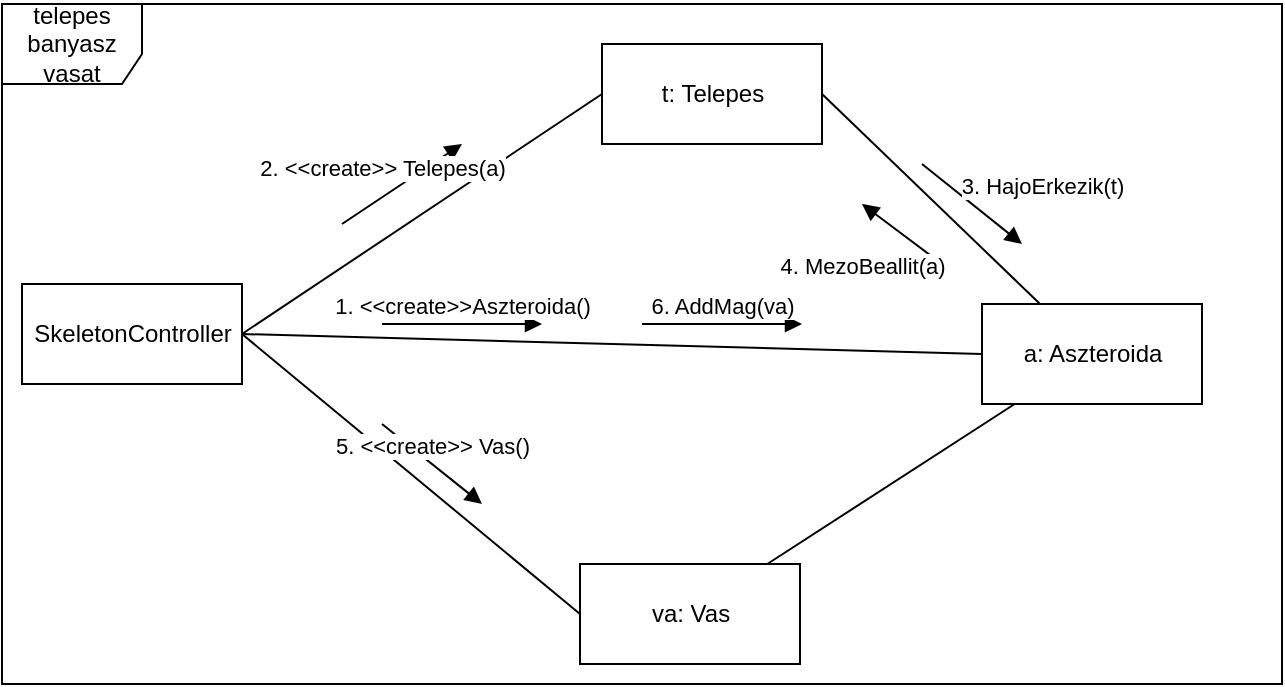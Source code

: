 <mxfile version="14.4.8" type="github" pages="4">
  <diagram id="mSBwQwfx3CwS4T_sDQXH" name="vas">
    <mxGraphModel dx="1038" dy="548" grid="1" gridSize="10" guides="1" tooltips="1" connect="1" arrows="1" fold="1" page="1" pageScale="1" pageWidth="827" pageHeight="1169" math="0" shadow="0">
      <root>
        <mxCell id="0" />
        <mxCell id="1" parent="0" />
        <mxCell id="ZrnHeWVXAaGyBvouWp3e-1" value="telepes banyasz vasat" style="shape=umlFrame;whiteSpace=wrap;html=1;width=70;height=40;" parent="1" vertex="1">
          <mxGeometry x="70" y="120" width="640" height="340" as="geometry" />
        </mxCell>
        <mxCell id="zPh9PCib5AjK0qB6NiXp-1" value="SkeletonController" style="html=1;" parent="1" vertex="1">
          <mxGeometry x="80" y="260" width="110" height="50" as="geometry" />
        </mxCell>
        <mxCell id="zPh9PCib5AjK0qB6NiXp-2" value="t: Telepes" style="html=1;" parent="1" vertex="1">
          <mxGeometry x="370" y="140" width="110" height="50" as="geometry" />
        </mxCell>
        <mxCell id="zPh9PCib5AjK0qB6NiXp-3" value="a: Aszteroida" style="html=1;" parent="1" vertex="1">
          <mxGeometry x="560" y="270" width="110" height="50" as="geometry" />
        </mxCell>
        <mxCell id="zPh9PCib5AjK0qB6NiXp-5" value="" style="endArrow=none;html=1;entryX=0;entryY=0.5;entryDx=0;entryDy=0;exitX=1;exitY=0.5;exitDx=0;exitDy=0;" parent="1" source="zPh9PCib5AjK0qB6NiXp-1" target="zPh9PCib5AjK0qB6NiXp-2" edge="1">
          <mxGeometry width="50" height="50" relative="1" as="geometry">
            <mxPoint x="240" y="230" as="sourcePoint" />
            <mxPoint x="290" y="180" as="targetPoint" />
          </mxGeometry>
        </mxCell>
        <mxCell id="zPh9PCib5AjK0qB6NiXp-6" value="" style="endArrow=none;html=1;exitX=1;exitY=0.5;exitDx=0;exitDy=0;entryX=0;entryY=0.5;entryDx=0;entryDy=0;" parent="1" source="zPh9PCib5AjK0qB6NiXp-1" target="zPh9PCib5AjK0qB6NiXp-3" edge="1">
          <mxGeometry width="50" height="50" relative="1" as="geometry">
            <mxPoint x="260" y="320" as="sourcePoint" />
            <mxPoint x="310" y="270" as="targetPoint" />
          </mxGeometry>
        </mxCell>
        <mxCell id="zPh9PCib5AjK0qB6NiXp-8" value="1. &amp;lt;&amp;lt;create&amp;gt;&amp;gt;Aszteroida()" style="html=1;verticalAlign=bottom;endArrow=block;" parent="1" edge="1">
          <mxGeometry width="80" relative="1" as="geometry">
            <mxPoint x="260" y="280" as="sourcePoint" />
            <mxPoint x="340" y="280" as="targetPoint" />
          </mxGeometry>
        </mxCell>
        <mxCell id="zPh9PCib5AjK0qB6NiXp-9" value="2. &amp;lt;&amp;lt;create&amp;gt;&amp;gt; Telepes(a)" style="html=1;verticalAlign=bottom;endArrow=block;" parent="1" edge="1">
          <mxGeometry x="-0.231" y="6" width="80" relative="1" as="geometry">
            <mxPoint x="240" y="230" as="sourcePoint" />
            <mxPoint x="300" y="190" as="targetPoint" />
            <mxPoint y="1" as="offset" />
          </mxGeometry>
        </mxCell>
        <mxCell id="zPh9PCib5AjK0qB6NiXp-10" value="" style="endArrow=none;html=1;entryX=1;entryY=0.5;entryDx=0;entryDy=0;" parent="1" source="zPh9PCib5AjK0qB6NiXp-3" target="zPh9PCib5AjK0qB6NiXp-2" edge="1">
          <mxGeometry width="50" height="50" relative="1" as="geometry">
            <mxPoint x="570" y="250" as="sourcePoint" />
            <mxPoint x="620" y="200" as="targetPoint" />
          </mxGeometry>
        </mxCell>
        <mxCell id="zPh9PCib5AjK0qB6NiXp-11" value="3. HajoErkezik(t)" style="html=1;verticalAlign=bottom;endArrow=block;" parent="1" edge="1">
          <mxGeometry x="0.854" y="22" width="80" relative="1" as="geometry">
            <mxPoint x="530" y="200" as="sourcePoint" />
            <mxPoint x="580" y="240" as="targetPoint" />
            <mxPoint as="offset" />
          </mxGeometry>
        </mxCell>
        <mxCell id="zPh9PCib5AjK0qB6NiXp-12" value="4. MezoBeallit(a)" style="html=1;verticalAlign=bottom;endArrow=block;" parent="1" edge="1">
          <mxGeometry x="0.04" y="32" width="80" relative="1" as="geometry">
            <mxPoint x="540" y="250" as="sourcePoint" />
            <mxPoint x="500" y="220" as="targetPoint" />
            <mxPoint as="offset" />
          </mxGeometry>
        </mxCell>
        <mxCell id="zPh9PCib5AjK0qB6NiXp-16" value="va: Vas" style="html=1;" parent="1" vertex="1">
          <mxGeometry x="359" y="400" width="110" height="50" as="geometry" />
        </mxCell>
        <mxCell id="zPh9PCib5AjK0qB6NiXp-18" value="" style="endArrow=none;html=1;entryX=1;entryY=0.5;entryDx=0;entryDy=0;exitX=0;exitY=0.5;exitDx=0;exitDy=0;" parent="1" source="zPh9PCib5AjK0qB6NiXp-16" target="zPh9PCib5AjK0qB6NiXp-1" edge="1">
          <mxGeometry width="50" height="50" relative="1" as="geometry">
            <mxPoint x="220" y="390" as="sourcePoint" />
            <mxPoint x="270" y="340" as="targetPoint" />
          </mxGeometry>
        </mxCell>
        <mxCell id="zPh9PCib5AjK0qB6NiXp-20" value="5. &amp;lt;&amp;lt;create&amp;gt;&amp;gt; Vas()" style="html=1;verticalAlign=bottom;endArrow=block;" parent="1" edge="1">
          <mxGeometry width="80" relative="1" as="geometry">
            <mxPoint x="260" y="330" as="sourcePoint" />
            <mxPoint x="310" y="370" as="targetPoint" />
          </mxGeometry>
        </mxCell>
        <mxCell id="zPh9PCib5AjK0qB6NiXp-21" value="6. AddMag(va)" style="html=1;verticalAlign=bottom;endArrow=block;" parent="1" edge="1">
          <mxGeometry width="80" relative="1" as="geometry">
            <mxPoint x="390" y="280" as="sourcePoint" />
            <mxPoint x="470" y="280" as="targetPoint" />
            <mxPoint as="offset" />
          </mxGeometry>
        </mxCell>
        <mxCell id="tDyieDLXfhEPec3g9XcT-1" value="" style="endArrow=none;html=1;" edge="1" parent="1" source="zPh9PCib5AjK0qB6NiXp-16" target="zPh9PCib5AjK0qB6NiXp-3">
          <mxGeometry width="50" height="50" relative="1" as="geometry">
            <mxPoint x="390" y="310" as="sourcePoint" />
            <mxPoint x="440" y="260" as="targetPoint" />
          </mxGeometry>
        </mxCell>
      </root>
    </mxGraphModel>
  </diagram>
  <diagram id="t-Hr_Mhqdi9bHym1eZkM" name="vizjeg">
    <mxGraphModel dx="1038" dy="548" grid="1" gridSize="10" guides="1" tooltips="1" connect="1" arrows="1" fold="1" page="1" pageScale="1" pageWidth="827" pageHeight="1169" math="0" shadow="0">
      <root>
        <mxCell id="Lrld9zMTtW-H9mIsWt6y-0" />
        <mxCell id="Lrld9zMTtW-H9mIsWt6y-1" parent="Lrld9zMTtW-H9mIsWt6y-0" />
        <mxCell id="yyYQkuor_cFL5kJWMNGv-0" value="telepes banyasz vizjeget" style="shape=umlFrame;whiteSpace=wrap;html=1;width=100;height=30;" parent="Lrld9zMTtW-H9mIsWt6y-1" vertex="1">
          <mxGeometry x="70" y="120" width="640" height="340" as="geometry" />
        </mxCell>
        <mxCell id="Lrld9zMTtW-H9mIsWt6y-2" value="SkeletonController" style="html=1;" parent="Lrld9zMTtW-H9mIsWt6y-1" vertex="1">
          <mxGeometry x="80" y="260" width="110" height="50" as="geometry" />
        </mxCell>
        <mxCell id="Lrld9zMTtW-H9mIsWt6y-3" value="t: Telepes" style="html=1;" parent="Lrld9zMTtW-H9mIsWt6y-1" vertex="1">
          <mxGeometry x="370" y="140" width="110" height="50" as="geometry" />
        </mxCell>
        <mxCell id="Lrld9zMTtW-H9mIsWt6y-4" value="a: Aszteroida" style="html=1;" parent="Lrld9zMTtW-H9mIsWt6y-1" vertex="1">
          <mxGeometry x="560" y="270" width="110" height="50" as="geometry" />
        </mxCell>
        <mxCell id="Lrld9zMTtW-H9mIsWt6y-5" value="" style="endArrow=none;html=1;entryX=0;entryY=0.5;entryDx=0;entryDy=0;exitX=1;exitY=0.5;exitDx=0;exitDy=0;" parent="Lrld9zMTtW-H9mIsWt6y-1" source="Lrld9zMTtW-H9mIsWt6y-2" target="Lrld9zMTtW-H9mIsWt6y-3" edge="1">
          <mxGeometry width="50" height="50" relative="1" as="geometry">
            <mxPoint x="240" y="230" as="sourcePoint" />
            <mxPoint x="290" y="180" as="targetPoint" />
          </mxGeometry>
        </mxCell>
        <mxCell id="Lrld9zMTtW-H9mIsWt6y-6" value="" style="endArrow=none;html=1;exitX=1;exitY=0.5;exitDx=0;exitDy=0;entryX=0;entryY=0.5;entryDx=0;entryDy=0;" parent="Lrld9zMTtW-H9mIsWt6y-1" source="Lrld9zMTtW-H9mIsWt6y-2" target="Lrld9zMTtW-H9mIsWt6y-4" edge="1">
          <mxGeometry width="50" height="50" relative="1" as="geometry">
            <mxPoint x="260" y="320" as="sourcePoint" />
            <mxPoint x="310" y="270" as="targetPoint" />
          </mxGeometry>
        </mxCell>
        <mxCell id="Lrld9zMTtW-H9mIsWt6y-7" value="1. &amp;lt;&amp;lt;create&amp;gt;&amp;gt;Aszteroida()" style="html=1;verticalAlign=bottom;endArrow=block;" parent="Lrld9zMTtW-H9mIsWt6y-1" edge="1">
          <mxGeometry width="80" relative="1" as="geometry">
            <mxPoint x="260" y="270" as="sourcePoint" />
            <mxPoint x="340" y="270" as="targetPoint" />
          </mxGeometry>
        </mxCell>
        <mxCell id="Lrld9zMTtW-H9mIsWt6y-8" value="2. &amp;lt;&amp;lt;create&amp;gt;&amp;gt; Telepes(a)" style="html=1;verticalAlign=bottom;endArrow=block;" parent="Lrld9zMTtW-H9mIsWt6y-1" edge="1">
          <mxGeometry x="-0.231" y="6" width="80" relative="1" as="geometry">
            <mxPoint x="240" y="230" as="sourcePoint" />
            <mxPoint x="300" y="190" as="targetPoint" />
            <mxPoint y="1" as="offset" />
          </mxGeometry>
        </mxCell>
        <mxCell id="Lrld9zMTtW-H9mIsWt6y-9" value="" style="endArrow=none;html=1;entryX=1;entryY=0.5;entryDx=0;entryDy=0;" parent="Lrld9zMTtW-H9mIsWt6y-1" source="Lrld9zMTtW-H9mIsWt6y-4" target="Lrld9zMTtW-H9mIsWt6y-3" edge="1">
          <mxGeometry width="50" height="50" relative="1" as="geometry">
            <mxPoint x="570" y="250" as="sourcePoint" />
            <mxPoint x="620" y="200" as="targetPoint" />
          </mxGeometry>
        </mxCell>
        <mxCell id="Lrld9zMTtW-H9mIsWt6y-10" value="3. HajoErkezik(t)" style="html=1;verticalAlign=bottom;endArrow=block;" parent="Lrld9zMTtW-H9mIsWt6y-1" edge="1">
          <mxGeometry x="0.854" y="22" width="80" relative="1" as="geometry">
            <mxPoint x="530" y="200" as="sourcePoint" />
            <mxPoint x="580" y="240" as="targetPoint" />
            <mxPoint as="offset" />
          </mxGeometry>
        </mxCell>
        <mxCell id="Lrld9zMTtW-H9mIsWt6y-11" value="4. MezoBeallit(a)" style="html=1;verticalAlign=bottom;endArrow=block;" parent="Lrld9zMTtW-H9mIsWt6y-1" edge="1">
          <mxGeometry x="0.04" y="32" width="80" relative="1" as="geometry">
            <mxPoint x="540" y="250" as="sourcePoint" />
            <mxPoint x="500" y="220" as="targetPoint" />
            <mxPoint as="offset" />
          </mxGeometry>
        </mxCell>
        <mxCell id="Lrld9zMTtW-H9mIsWt6y-12" value="vi: Vizjeg" style="html=1;" parent="Lrld9zMTtW-H9mIsWt6y-1" vertex="1">
          <mxGeometry x="359" y="400" width="110" height="50" as="geometry" />
        </mxCell>
        <mxCell id="Lrld9zMTtW-H9mIsWt6y-13" value="" style="endArrow=none;html=1;entryX=1;entryY=0.5;entryDx=0;entryDy=0;exitX=0;exitY=0.5;exitDx=0;exitDy=0;" parent="Lrld9zMTtW-H9mIsWt6y-1" source="Lrld9zMTtW-H9mIsWt6y-12" target="Lrld9zMTtW-H9mIsWt6y-2" edge="1">
          <mxGeometry width="50" height="50" relative="1" as="geometry">
            <mxPoint x="220" y="390" as="sourcePoint" />
            <mxPoint x="270" y="340" as="targetPoint" />
          </mxGeometry>
        </mxCell>
        <mxCell id="Lrld9zMTtW-H9mIsWt6y-15" value="5. &amp;lt;&amp;lt;create&amp;gt;&amp;gt; Vizjeg()" style="html=1;verticalAlign=bottom;endArrow=block;" parent="Lrld9zMTtW-H9mIsWt6y-1" edge="1">
          <mxGeometry width="80" relative="1" as="geometry">
            <mxPoint x="260" y="330" as="sourcePoint" />
            <mxPoint x="310" y="370" as="targetPoint" />
          </mxGeometry>
        </mxCell>
        <mxCell id="Lrld9zMTtW-H9mIsWt6y-16" value="6. AddMag(vi)" style="html=1;verticalAlign=bottom;endArrow=block;" parent="Lrld9zMTtW-H9mIsWt6y-1" edge="1">
          <mxGeometry x="0.012" width="80" relative="1" as="geometry">
            <mxPoint x="399" y="280" as="sourcePoint" />
            <mxPoint x="480" y="280" as="targetPoint" />
            <mxPoint as="offset" />
          </mxGeometry>
        </mxCell>
        <mxCell id="35Wl4_naJuzuv8WvlIZb-0" value="" style="endArrow=none;html=1;" edge="1" parent="Lrld9zMTtW-H9mIsWt6y-1" source="Lrld9zMTtW-H9mIsWt6y-12" target="Lrld9zMTtW-H9mIsWt6y-4">
          <mxGeometry width="50" height="50" relative="1" as="geometry">
            <mxPoint x="390" y="310" as="sourcePoint" />
            <mxPoint x="440" y="260" as="targetPoint" />
          </mxGeometry>
        </mxCell>
      </root>
    </mxGraphModel>
  </diagram>
  <diagram id="lBZ0wZu7uUFfm81iUfa5" name="szen">
    <mxGraphModel dx="1038" dy="548" grid="1" gridSize="10" guides="1" tooltips="1" connect="1" arrows="1" fold="1" page="1" pageScale="1" pageWidth="827" pageHeight="1169" math="0" shadow="0">
      <root>
        <mxCell id="NFVHDCeCT0kcMkhd-uTM-0" />
        <mxCell id="NFVHDCeCT0kcMkhd-uTM-1" parent="NFVHDCeCT0kcMkhd-uTM-0" />
        <mxCell id="5kbhF3PzBn3XDwydeNcq-0" value="telepes banyasz szenet" style="shape=umlFrame;whiteSpace=wrap;html=1;width=70;height=40;" parent="NFVHDCeCT0kcMkhd-uTM-1" vertex="1">
          <mxGeometry x="70" y="120" width="640" height="340" as="geometry" />
        </mxCell>
        <mxCell id="NFVHDCeCT0kcMkhd-uTM-2" value="SkeletonController" style="html=1;" parent="NFVHDCeCT0kcMkhd-uTM-1" vertex="1">
          <mxGeometry x="80" y="260" width="110" height="50" as="geometry" />
        </mxCell>
        <mxCell id="NFVHDCeCT0kcMkhd-uTM-3" value="t: Telepes" style="html=1;" parent="NFVHDCeCT0kcMkhd-uTM-1" vertex="1">
          <mxGeometry x="370" y="140" width="110" height="50" as="geometry" />
        </mxCell>
        <mxCell id="NFVHDCeCT0kcMkhd-uTM-4" value="a: Aszteroida" style="html=1;" parent="NFVHDCeCT0kcMkhd-uTM-1" vertex="1">
          <mxGeometry x="560" y="270" width="110" height="50" as="geometry" />
        </mxCell>
        <mxCell id="NFVHDCeCT0kcMkhd-uTM-5" value="" style="endArrow=none;html=1;entryX=0;entryY=0.5;entryDx=0;entryDy=0;exitX=1;exitY=0.5;exitDx=0;exitDy=0;" parent="NFVHDCeCT0kcMkhd-uTM-1" source="NFVHDCeCT0kcMkhd-uTM-2" target="NFVHDCeCT0kcMkhd-uTM-3" edge="1">
          <mxGeometry width="50" height="50" relative="1" as="geometry">
            <mxPoint x="240" y="230" as="sourcePoint" />
            <mxPoint x="290" y="180" as="targetPoint" />
          </mxGeometry>
        </mxCell>
        <mxCell id="NFVHDCeCT0kcMkhd-uTM-6" value="" style="endArrow=none;html=1;exitX=1;exitY=0.5;exitDx=0;exitDy=0;entryX=0;entryY=0.5;entryDx=0;entryDy=0;" parent="NFVHDCeCT0kcMkhd-uTM-1" source="NFVHDCeCT0kcMkhd-uTM-2" target="NFVHDCeCT0kcMkhd-uTM-4" edge="1">
          <mxGeometry width="50" height="50" relative="1" as="geometry">
            <mxPoint x="260" y="320" as="sourcePoint" />
            <mxPoint x="310" y="270" as="targetPoint" />
          </mxGeometry>
        </mxCell>
        <mxCell id="NFVHDCeCT0kcMkhd-uTM-7" value="1. &amp;lt;&amp;lt;create&amp;gt;&amp;gt;Aszteroida()" style="html=1;verticalAlign=bottom;endArrow=block;" parent="NFVHDCeCT0kcMkhd-uTM-1" edge="1">
          <mxGeometry width="80" relative="1" as="geometry">
            <mxPoint x="270" y="280" as="sourcePoint" />
            <mxPoint x="350" y="280" as="targetPoint" />
            <mxPoint as="offset" />
          </mxGeometry>
        </mxCell>
        <mxCell id="NFVHDCeCT0kcMkhd-uTM-8" value="2. &amp;lt;&amp;lt;create&amp;gt;&amp;gt; Telepes(a)" style="html=1;verticalAlign=bottom;endArrow=block;" parent="NFVHDCeCT0kcMkhd-uTM-1" edge="1">
          <mxGeometry x="-0.231" y="6" width="80" relative="1" as="geometry">
            <mxPoint x="240" y="230" as="sourcePoint" />
            <mxPoint x="300" y="190" as="targetPoint" />
            <mxPoint y="1" as="offset" />
          </mxGeometry>
        </mxCell>
        <mxCell id="NFVHDCeCT0kcMkhd-uTM-9" value="" style="endArrow=none;html=1;entryX=1;entryY=0.5;entryDx=0;entryDy=0;" parent="NFVHDCeCT0kcMkhd-uTM-1" source="NFVHDCeCT0kcMkhd-uTM-4" target="NFVHDCeCT0kcMkhd-uTM-3" edge="1">
          <mxGeometry width="50" height="50" relative="1" as="geometry">
            <mxPoint x="570" y="250" as="sourcePoint" />
            <mxPoint x="620" y="200" as="targetPoint" />
          </mxGeometry>
        </mxCell>
        <mxCell id="NFVHDCeCT0kcMkhd-uTM-10" value="3. HajoErkezik(t)" style="html=1;verticalAlign=bottom;endArrow=block;" parent="NFVHDCeCT0kcMkhd-uTM-1" edge="1">
          <mxGeometry x="0.854" y="22" width="80" relative="1" as="geometry">
            <mxPoint x="530" y="200" as="sourcePoint" />
            <mxPoint x="580" y="240" as="targetPoint" />
            <mxPoint as="offset" />
          </mxGeometry>
        </mxCell>
        <mxCell id="NFVHDCeCT0kcMkhd-uTM-11" value="4. MezoBeallit(a)" style="html=1;verticalAlign=bottom;endArrow=block;" parent="NFVHDCeCT0kcMkhd-uTM-1" edge="1">
          <mxGeometry x="0.04" y="32" width="80" relative="1" as="geometry">
            <mxPoint x="540" y="250" as="sourcePoint" />
            <mxPoint x="500" y="220" as="targetPoint" />
            <mxPoint as="offset" />
          </mxGeometry>
        </mxCell>
        <mxCell id="NFVHDCeCT0kcMkhd-uTM-12" value="sz: Szen" style="html=1;" parent="NFVHDCeCT0kcMkhd-uTM-1" vertex="1">
          <mxGeometry x="359" y="400" width="110" height="50" as="geometry" />
        </mxCell>
        <mxCell id="NFVHDCeCT0kcMkhd-uTM-13" value="" style="endArrow=none;html=1;entryX=1;entryY=0.5;entryDx=0;entryDy=0;exitX=0;exitY=0.5;exitDx=0;exitDy=0;" parent="NFVHDCeCT0kcMkhd-uTM-1" source="NFVHDCeCT0kcMkhd-uTM-12" target="NFVHDCeCT0kcMkhd-uTM-2" edge="1">
          <mxGeometry width="50" height="50" relative="1" as="geometry">
            <mxPoint x="220" y="390" as="sourcePoint" />
            <mxPoint x="270" y="340" as="targetPoint" />
          </mxGeometry>
        </mxCell>
        <mxCell id="NFVHDCeCT0kcMkhd-uTM-15" value="5. &amp;lt;&amp;lt;create&amp;gt;&amp;gt; Szen()" style="html=1;verticalAlign=bottom;endArrow=block;" parent="NFVHDCeCT0kcMkhd-uTM-1" edge="1">
          <mxGeometry width="80" relative="1" as="geometry">
            <mxPoint x="260" y="330" as="sourcePoint" />
            <mxPoint x="310" y="370" as="targetPoint" />
          </mxGeometry>
        </mxCell>
        <mxCell id="NFVHDCeCT0kcMkhd-uTM-16" value="6. AddMag(sz)" style="html=1;verticalAlign=bottom;endArrow=block;" parent="NFVHDCeCT0kcMkhd-uTM-1" edge="1">
          <mxGeometry x="-0.099" width="80" relative="1" as="geometry">
            <mxPoint x="399" y="280" as="sourcePoint" />
            <mxPoint x="490" y="280" as="targetPoint" />
            <mxPoint as="offset" />
          </mxGeometry>
        </mxCell>
        <mxCell id="arBwutBmEaPjUcD_1fH2-0" value="" style="endArrow=none;html=1;" edge="1" parent="NFVHDCeCT0kcMkhd-uTM-1" source="NFVHDCeCT0kcMkhd-uTM-12" target="NFVHDCeCT0kcMkhd-uTM-4">
          <mxGeometry width="50" height="50" relative="1" as="geometry">
            <mxPoint x="390" y="310" as="sourcePoint" />
            <mxPoint x="440" y="260" as="targetPoint" />
          </mxGeometry>
        </mxCell>
      </root>
    </mxGraphModel>
  </diagram>
  <diagram id="uUTvJpRU_AJgllF95Gb7" name="uran">
    <mxGraphModel dx="1038" dy="548" grid="1" gridSize="10" guides="1" tooltips="1" connect="1" arrows="1" fold="1" page="1" pageScale="1" pageWidth="827" pageHeight="1169" math="0" shadow="0">
      <root>
        <mxCell id="1-pa6sI_tgptzE4sBRYD-0" />
        <mxCell id="1-pa6sI_tgptzE4sBRYD-1" parent="1-pa6sI_tgptzE4sBRYD-0" />
        <mxCell id="9Va1uxmSrO83X45sEyjG-0" value="telepes banyasz urant" style="shape=umlFrame;whiteSpace=wrap;html=1;width=70;height=40;" parent="1-pa6sI_tgptzE4sBRYD-1" vertex="1">
          <mxGeometry x="70" y="120" width="640" height="340" as="geometry" />
        </mxCell>
        <mxCell id="ZqkXRbBNMIlHCoTTsl9z-0" value="SkeletonController" style="html=1;" parent="1-pa6sI_tgptzE4sBRYD-1" vertex="1">
          <mxGeometry x="80" y="260" width="110" height="50" as="geometry" />
        </mxCell>
        <mxCell id="ZqkXRbBNMIlHCoTTsl9z-1" value="t: Telepes" style="html=1;" parent="1-pa6sI_tgptzE4sBRYD-1" vertex="1">
          <mxGeometry x="370" y="140" width="110" height="50" as="geometry" />
        </mxCell>
        <mxCell id="ZqkXRbBNMIlHCoTTsl9z-2" value="a: Aszteroida" style="html=1;" parent="1-pa6sI_tgptzE4sBRYD-1" vertex="1">
          <mxGeometry x="560" y="270" width="110" height="50" as="geometry" />
        </mxCell>
        <mxCell id="ZqkXRbBNMIlHCoTTsl9z-3" value="" style="endArrow=none;html=1;entryX=0;entryY=0.5;entryDx=0;entryDy=0;exitX=1;exitY=0.5;exitDx=0;exitDy=0;" parent="1-pa6sI_tgptzE4sBRYD-1" source="ZqkXRbBNMIlHCoTTsl9z-0" target="ZqkXRbBNMIlHCoTTsl9z-1" edge="1">
          <mxGeometry width="50" height="50" relative="1" as="geometry">
            <mxPoint x="240" y="230" as="sourcePoint" />
            <mxPoint x="290" y="180" as="targetPoint" />
          </mxGeometry>
        </mxCell>
        <mxCell id="ZqkXRbBNMIlHCoTTsl9z-4" value="" style="endArrow=none;html=1;exitX=1;exitY=0.5;exitDx=0;exitDy=0;entryX=0;entryY=0.5;entryDx=0;entryDy=0;" parent="1-pa6sI_tgptzE4sBRYD-1" source="ZqkXRbBNMIlHCoTTsl9z-0" target="ZqkXRbBNMIlHCoTTsl9z-2" edge="1">
          <mxGeometry width="50" height="50" relative="1" as="geometry">
            <mxPoint x="260" y="320" as="sourcePoint" />
            <mxPoint x="310" y="270" as="targetPoint" />
          </mxGeometry>
        </mxCell>
        <mxCell id="ZqkXRbBNMIlHCoTTsl9z-5" value="1. &amp;lt;&amp;lt;create&amp;gt;&amp;gt;Aszteroida()" style="html=1;verticalAlign=bottom;endArrow=block;" parent="1-pa6sI_tgptzE4sBRYD-1" edge="1">
          <mxGeometry width="80" relative="1" as="geometry">
            <mxPoint x="270" y="280" as="sourcePoint" />
            <mxPoint x="350" y="280" as="targetPoint" />
          </mxGeometry>
        </mxCell>
        <mxCell id="ZqkXRbBNMIlHCoTTsl9z-6" value="2. &amp;lt;&amp;lt;create&amp;gt;&amp;gt; Telepes(a)" style="html=1;verticalAlign=bottom;endArrow=block;" parent="1-pa6sI_tgptzE4sBRYD-1" edge="1">
          <mxGeometry x="-0.231" y="6" width="80" relative="1" as="geometry">
            <mxPoint x="240" y="230" as="sourcePoint" />
            <mxPoint x="300" y="190" as="targetPoint" />
            <mxPoint y="1" as="offset" />
          </mxGeometry>
        </mxCell>
        <mxCell id="ZqkXRbBNMIlHCoTTsl9z-7" value="" style="endArrow=none;html=1;entryX=1;entryY=0.5;entryDx=0;entryDy=0;" parent="1-pa6sI_tgptzE4sBRYD-1" source="ZqkXRbBNMIlHCoTTsl9z-2" target="ZqkXRbBNMIlHCoTTsl9z-1" edge="1">
          <mxGeometry width="50" height="50" relative="1" as="geometry">
            <mxPoint x="570" y="250" as="sourcePoint" />
            <mxPoint x="620" y="200" as="targetPoint" />
          </mxGeometry>
        </mxCell>
        <mxCell id="ZqkXRbBNMIlHCoTTsl9z-8" value="3. HajoErkezik(t)" style="html=1;verticalAlign=bottom;endArrow=block;" parent="1-pa6sI_tgptzE4sBRYD-1" edge="1">
          <mxGeometry x="0.854" y="22" width="80" relative="1" as="geometry">
            <mxPoint x="530" y="200" as="sourcePoint" />
            <mxPoint x="580" y="240" as="targetPoint" />
            <mxPoint as="offset" />
          </mxGeometry>
        </mxCell>
        <mxCell id="ZqkXRbBNMIlHCoTTsl9z-9" value="4. MezoBeallit(a)" style="html=1;verticalAlign=bottom;endArrow=block;" parent="1-pa6sI_tgptzE4sBRYD-1" edge="1">
          <mxGeometry x="0.04" y="32" width="80" relative="1" as="geometry">
            <mxPoint x="540" y="250" as="sourcePoint" />
            <mxPoint x="500" y="220" as="targetPoint" />
            <mxPoint as="offset" />
          </mxGeometry>
        </mxCell>
        <mxCell id="ZqkXRbBNMIlHCoTTsl9z-10" value="u: Uran" style="html=1;" parent="1-pa6sI_tgptzE4sBRYD-1" vertex="1">
          <mxGeometry x="359" y="400" width="110" height="50" as="geometry" />
        </mxCell>
        <mxCell id="ZqkXRbBNMIlHCoTTsl9z-11" value="" style="endArrow=none;html=1;entryX=1;entryY=0.5;entryDx=0;entryDy=0;exitX=0;exitY=0.5;exitDx=0;exitDy=0;" parent="1-pa6sI_tgptzE4sBRYD-1" source="ZqkXRbBNMIlHCoTTsl9z-10" target="ZqkXRbBNMIlHCoTTsl9z-0" edge="1">
          <mxGeometry width="50" height="50" relative="1" as="geometry">
            <mxPoint x="220" y="390" as="sourcePoint" />
            <mxPoint x="270" y="340" as="targetPoint" />
          </mxGeometry>
        </mxCell>
        <mxCell id="ZqkXRbBNMIlHCoTTsl9z-13" value="5. &amp;lt;&amp;lt;create&amp;gt;&amp;gt; Uran()" style="html=1;verticalAlign=bottom;endArrow=block;" parent="1-pa6sI_tgptzE4sBRYD-1" edge="1">
          <mxGeometry width="80" relative="1" as="geometry">
            <mxPoint x="260" y="330" as="sourcePoint" />
            <mxPoint x="310" y="370" as="targetPoint" />
          </mxGeometry>
        </mxCell>
        <mxCell id="ZqkXRbBNMIlHCoTTsl9z-14" value="6. AddMag(u)" style="html=1;verticalAlign=bottom;endArrow=block;" parent="1-pa6sI_tgptzE4sBRYD-1" edge="1">
          <mxGeometry x="-0.143" width="80" relative="1" as="geometry">
            <mxPoint x="430" y="284.5" as="sourcePoint" />
            <mxPoint x="500" y="284.5" as="targetPoint" />
            <mxPoint as="offset" />
          </mxGeometry>
        </mxCell>
        <mxCell id="XSZZNJWov78C_-LzjnJp-0" value="" style="endArrow=none;html=1;" edge="1" parent="1-pa6sI_tgptzE4sBRYD-1" source="ZqkXRbBNMIlHCoTTsl9z-10" target="ZqkXRbBNMIlHCoTTsl9z-2">
          <mxGeometry width="50" height="50" relative="1" as="geometry">
            <mxPoint x="390" y="310" as="sourcePoint" />
            <mxPoint x="440" y="260" as="targetPoint" />
          </mxGeometry>
        </mxCell>
      </root>
    </mxGraphModel>
  </diagram>
</mxfile>
